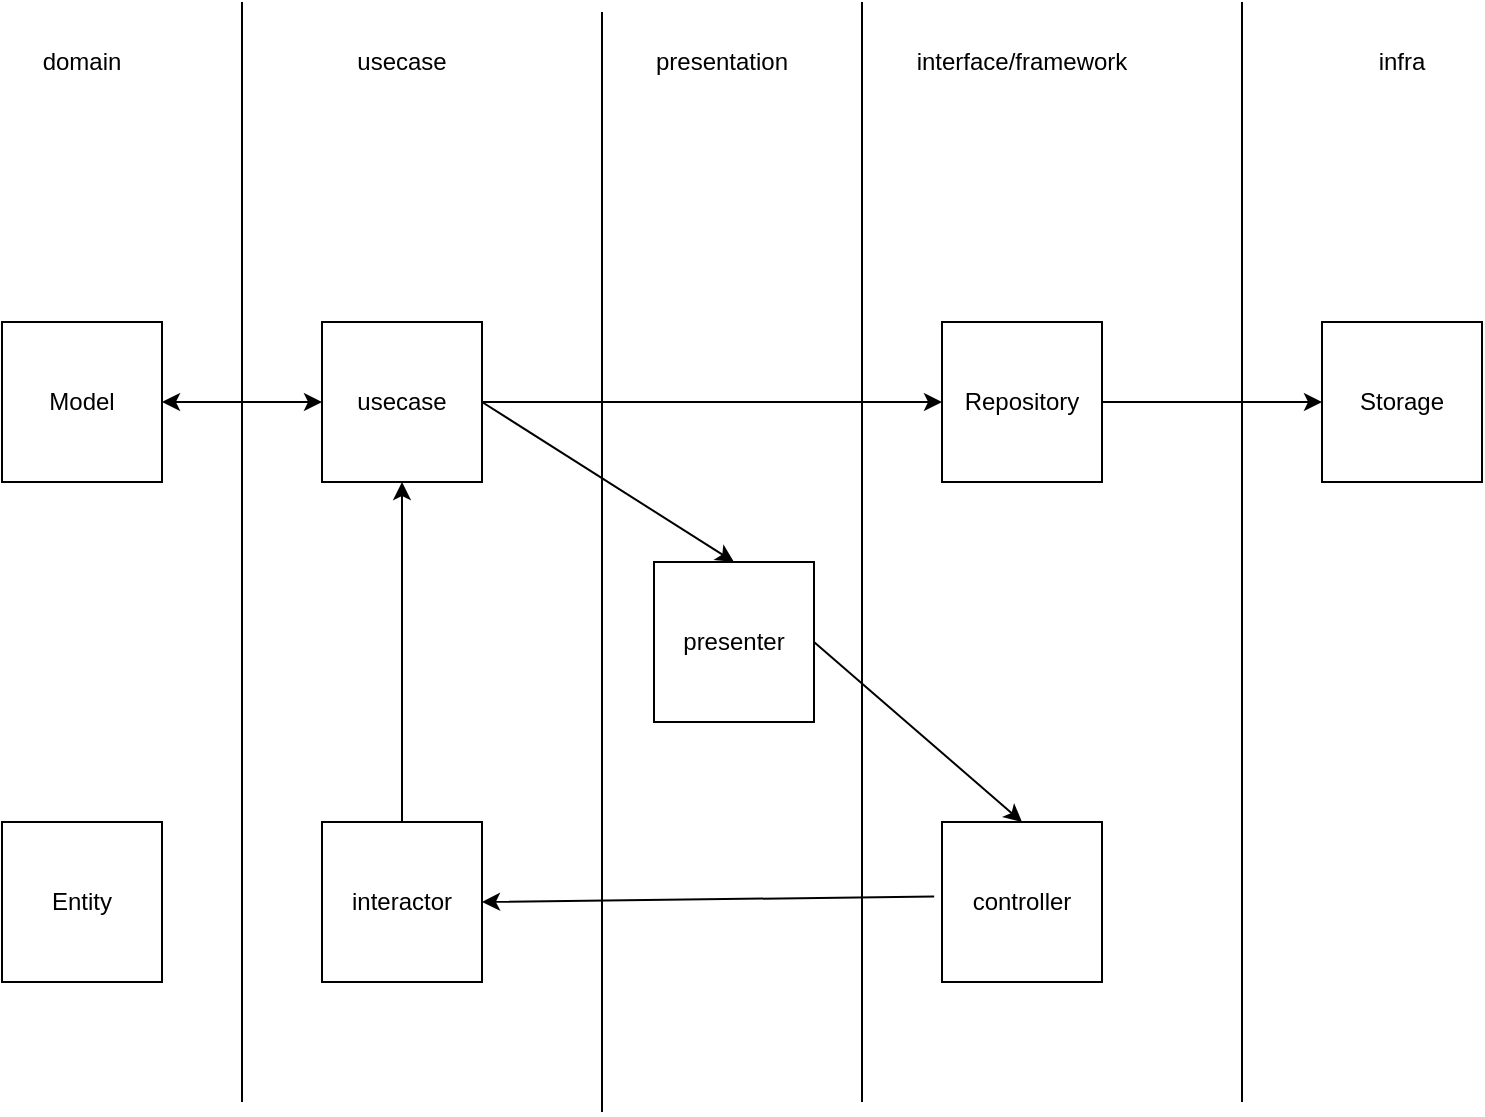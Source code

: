 <mxfile version="15.2.2" type="github">
  <diagram id="IUOUPkC6OjgVeGS75f2l" name="Page-1">
    <mxGraphModel dx="2240" dy="849" grid="1" gridSize="10" guides="1" tooltips="1" connect="1" arrows="1" fold="1" page="1" pageScale="1" pageWidth="827" pageHeight="1169" math="0" shadow="0">
      <root>
        <mxCell id="0" />
        <mxCell id="1" parent="0" />
        <mxCell id="7Y59wKVX5dxU6prOzK4x-1" value="usecase" style="whiteSpace=wrap;html=1;aspect=fixed;" vertex="1" parent="1">
          <mxGeometry x="-620" y="160" width="80" height="80" as="geometry" />
        </mxCell>
        <mxCell id="7Y59wKVX5dxU6prOzK4x-2" value="Storage" style="whiteSpace=wrap;html=1;aspect=fixed;" vertex="1" parent="1">
          <mxGeometry x="-120" y="160" width="80" height="80" as="geometry" />
        </mxCell>
        <mxCell id="7Y59wKVX5dxU6prOzK4x-3" value="Repository" style="whiteSpace=wrap;html=1;aspect=fixed;" vertex="1" parent="1">
          <mxGeometry x="-310" y="160" width="80" height="80" as="geometry" />
        </mxCell>
        <mxCell id="7Y59wKVX5dxU6prOzK4x-4" value="controller" style="whiteSpace=wrap;html=1;aspect=fixed;" vertex="1" parent="1">
          <mxGeometry x="-310" y="410" width="80" height="80" as="geometry" />
        </mxCell>
        <mxCell id="7Y59wKVX5dxU6prOzK4x-5" value="interactor" style="whiteSpace=wrap;html=1;aspect=fixed;" vertex="1" parent="1">
          <mxGeometry x="-620" y="410" width="80" height="80" as="geometry" />
        </mxCell>
        <mxCell id="7Y59wKVX5dxU6prOzK4x-6" value="presenter" style="whiteSpace=wrap;html=1;aspect=fixed;" vertex="1" parent="1">
          <mxGeometry x="-454" y="280" width="80" height="80" as="geometry" />
        </mxCell>
        <mxCell id="7Y59wKVX5dxU6prOzK4x-7" value="Model" style="whiteSpace=wrap;html=1;aspect=fixed;" vertex="1" parent="1">
          <mxGeometry x="-780" y="160" width="80" height="80" as="geometry" />
        </mxCell>
        <mxCell id="7Y59wKVX5dxU6prOzK4x-11" value="interface/framework" style="text;html=1;strokeColor=none;fillColor=none;align=center;verticalAlign=middle;whiteSpace=wrap;rounded=0;" vertex="1" parent="1">
          <mxGeometry x="-290" y="20" width="40" height="20" as="geometry" />
        </mxCell>
        <mxCell id="7Y59wKVX5dxU6prOzK4x-12" value="infra" style="text;html=1;strokeColor=none;fillColor=none;align=center;verticalAlign=middle;whiteSpace=wrap;rounded=0;" vertex="1" parent="1">
          <mxGeometry x="-100" y="20" width="40" height="20" as="geometry" />
        </mxCell>
        <mxCell id="7Y59wKVX5dxU6prOzK4x-13" value="" style="endArrow=none;html=1;" edge="1" parent="1">
          <mxGeometry width="50" height="50" relative="1" as="geometry">
            <mxPoint x="-480" y="555" as="sourcePoint" />
            <mxPoint x="-480" y="5" as="targetPoint" />
          </mxGeometry>
        </mxCell>
        <mxCell id="7Y59wKVX5dxU6prOzK4x-14" value="" style="endArrow=none;html=1;" edge="1" parent="1">
          <mxGeometry width="50" height="50" relative="1" as="geometry">
            <mxPoint x="-160" y="550" as="sourcePoint" />
            <mxPoint x="-160" as="targetPoint" />
          </mxGeometry>
        </mxCell>
        <mxCell id="7Y59wKVX5dxU6prOzK4x-16" value="domain" style="text;html=1;strokeColor=none;fillColor=none;align=center;verticalAlign=middle;whiteSpace=wrap;rounded=0;" vertex="1" parent="1">
          <mxGeometry x="-760" y="20" width="40" height="20" as="geometry" />
        </mxCell>
        <mxCell id="7Y59wKVX5dxU6prOzK4x-17" value="" style="endArrow=classic;html=1;entryX=1;entryY=0.5;entryDx=0;entryDy=0;exitX=-0.049;exitY=0.466;exitDx=0;exitDy=0;exitPerimeter=0;" edge="1" parent="1" source="7Y59wKVX5dxU6prOzK4x-4" target="7Y59wKVX5dxU6prOzK4x-5">
          <mxGeometry width="50" height="50" relative="1" as="geometry">
            <mxPoint x="-438" y="475" as="sourcePoint" />
            <mxPoint x="-388" y="425" as="targetPoint" />
          </mxGeometry>
        </mxCell>
        <mxCell id="7Y59wKVX5dxU6prOzK4x-18" value="" style="endArrow=classic;html=1;entryX=0.5;entryY=1;entryDx=0;entryDy=0;exitX=0.5;exitY=0;exitDx=0;exitDy=0;" edge="1" parent="1" source="7Y59wKVX5dxU6prOzK4x-5" target="7Y59wKVX5dxU6prOzK4x-1">
          <mxGeometry width="50" height="50" relative="1" as="geometry">
            <mxPoint x="-600" y="400" as="sourcePoint" />
            <mxPoint x="-200" y="240" as="targetPoint" />
          </mxGeometry>
        </mxCell>
        <mxCell id="7Y59wKVX5dxU6prOzK4x-19" value="Entity" style="whiteSpace=wrap;html=1;aspect=fixed;" vertex="1" parent="1">
          <mxGeometry x="-780" y="410" width="80" height="80" as="geometry" />
        </mxCell>
        <mxCell id="7Y59wKVX5dxU6prOzK4x-20" value="" style="endArrow=none;html=1;" edge="1" parent="1">
          <mxGeometry width="50" height="50" relative="1" as="geometry">
            <mxPoint x="-660" y="550" as="sourcePoint" />
            <mxPoint x="-660" as="targetPoint" />
          </mxGeometry>
        </mxCell>
        <mxCell id="7Y59wKVX5dxU6prOzK4x-21" value="usecase" style="text;html=1;strokeColor=none;fillColor=none;align=center;verticalAlign=middle;whiteSpace=wrap;rounded=0;" vertex="1" parent="1">
          <mxGeometry x="-600" y="20" width="40" height="20" as="geometry" />
        </mxCell>
        <mxCell id="7Y59wKVX5dxU6prOzK4x-23" value="" style="endArrow=none;html=1;" edge="1" parent="1">
          <mxGeometry width="50" height="50" relative="1" as="geometry">
            <mxPoint x="-350" y="550" as="sourcePoint" />
            <mxPoint x="-350" as="targetPoint" />
          </mxGeometry>
        </mxCell>
        <mxCell id="7Y59wKVX5dxU6prOzK4x-24" value="presentation" style="text;html=1;strokeColor=none;fillColor=none;align=center;verticalAlign=middle;whiteSpace=wrap;rounded=0;" vertex="1" parent="1">
          <mxGeometry x="-440" y="20" width="40" height="20" as="geometry" />
        </mxCell>
        <mxCell id="7Y59wKVX5dxU6prOzK4x-26" value="" style="endArrow=classic;startArrow=classic;html=1;entryX=0;entryY=0.5;entryDx=0;entryDy=0;exitX=1;exitY=0.5;exitDx=0;exitDy=0;" edge="1" parent="1" source="7Y59wKVX5dxU6prOzK4x-7" target="7Y59wKVX5dxU6prOzK4x-1">
          <mxGeometry width="50" height="50" relative="1" as="geometry">
            <mxPoint x="-330" y="370" as="sourcePoint" />
            <mxPoint x="-280" y="320" as="targetPoint" />
          </mxGeometry>
        </mxCell>
        <mxCell id="7Y59wKVX5dxU6prOzK4x-27" value="" style="endArrow=classic;html=1;entryX=0;entryY=0.5;entryDx=0;entryDy=0;" edge="1" parent="1" target="7Y59wKVX5dxU6prOzK4x-3">
          <mxGeometry width="50" height="50" relative="1" as="geometry">
            <mxPoint x="-540" y="200" as="sourcePoint" />
            <mxPoint x="-490" y="150" as="targetPoint" />
          </mxGeometry>
        </mxCell>
        <mxCell id="7Y59wKVX5dxU6prOzK4x-30" value="" style="endArrow=classic;html=1;entryX=0;entryY=0.5;entryDx=0;entryDy=0;exitX=1;exitY=0.5;exitDx=0;exitDy=0;" edge="1" parent="1" source="7Y59wKVX5dxU6prOzK4x-3" target="7Y59wKVX5dxU6prOzK4x-2">
          <mxGeometry width="50" height="50" relative="1" as="geometry">
            <mxPoint x="-330" y="370" as="sourcePoint" />
            <mxPoint x="-280" y="320" as="targetPoint" />
          </mxGeometry>
        </mxCell>
        <mxCell id="7Y59wKVX5dxU6prOzK4x-31" value="" style="endArrow=classic;html=1;entryX=0.5;entryY=0;entryDx=0;entryDy=0;" edge="1" parent="1" target="7Y59wKVX5dxU6prOzK4x-6">
          <mxGeometry width="50" height="50" relative="1" as="geometry">
            <mxPoint x="-540" y="200" as="sourcePoint" />
            <mxPoint x="-300" y="380" as="targetPoint" />
          </mxGeometry>
        </mxCell>
        <mxCell id="7Y59wKVX5dxU6prOzK4x-32" value="" style="endArrow=classic;html=1;exitX=1;exitY=0.5;exitDx=0;exitDy=0;entryX=0.5;entryY=0;entryDx=0;entryDy=0;" edge="1" parent="1" source="7Y59wKVX5dxU6prOzK4x-6" target="7Y59wKVX5dxU6prOzK4x-4">
          <mxGeometry width="50" height="50" relative="1" as="geometry">
            <mxPoint x="-330" y="370" as="sourcePoint" />
            <mxPoint x="-280" y="320" as="targetPoint" />
          </mxGeometry>
        </mxCell>
      </root>
    </mxGraphModel>
  </diagram>
</mxfile>
